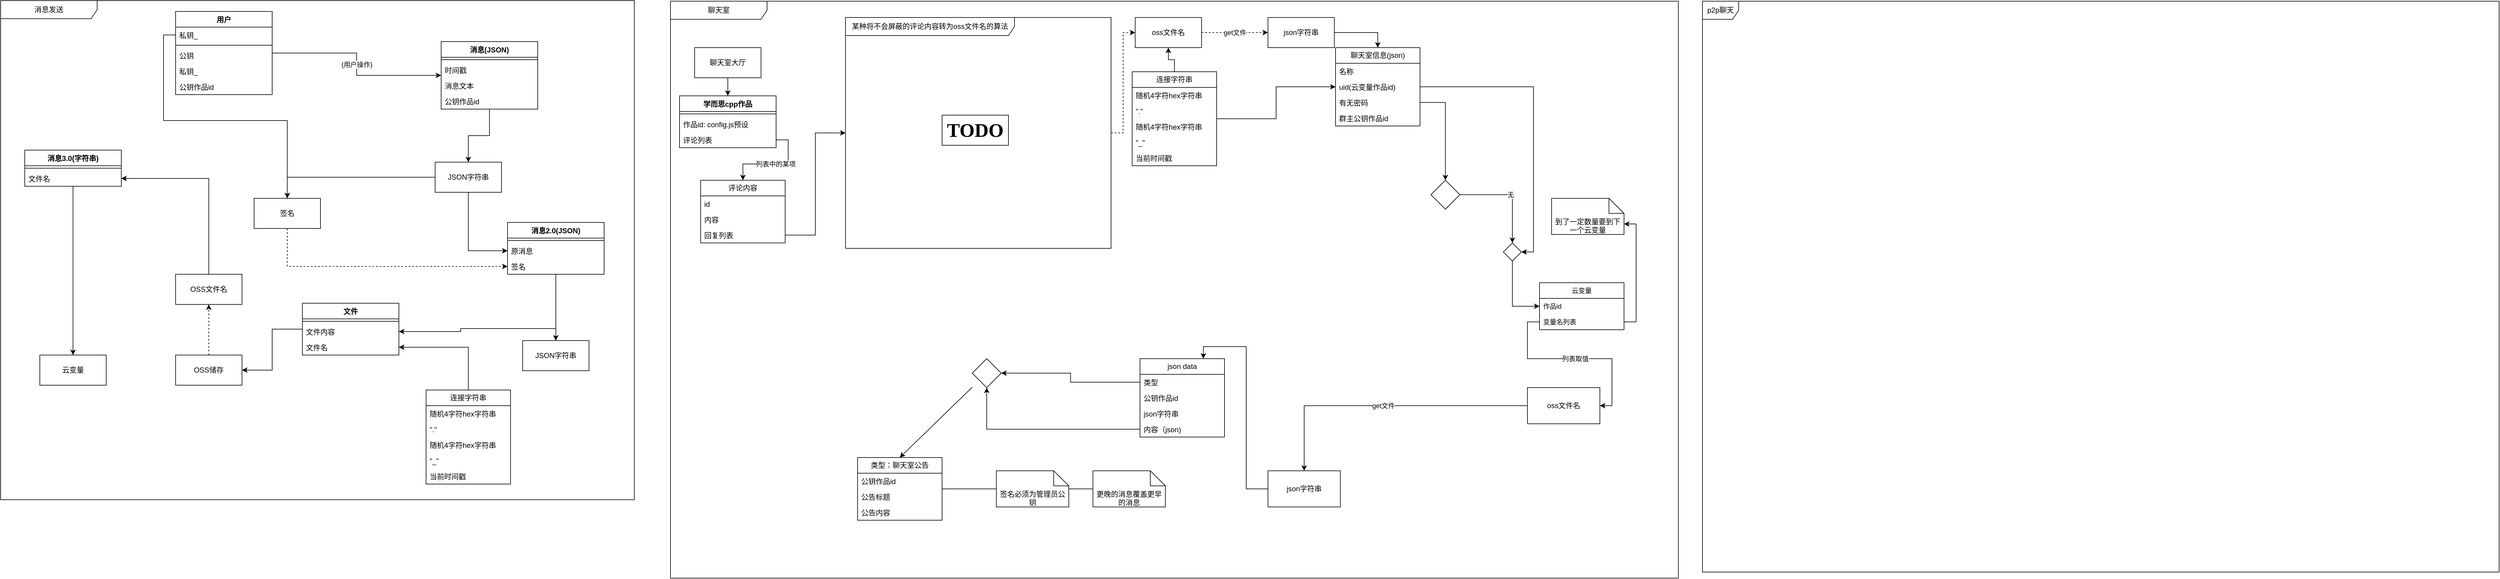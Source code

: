 <mxfile version="28.2.1">
  <diagram name="第 1 页" id="Tok3xOCYxD7B_LSYUCv_">
    <mxGraphModel dx="2442" dy="1125" grid="1" gridSize="10" guides="1" tooltips="1" connect="1" arrows="1" fold="1" page="1" pageScale="1" pageWidth="827" pageHeight="1169" math="0" shadow="0">
      <root>
        <mxCell id="0" />
        <mxCell id="1" parent="0" />
        <mxCell id="kA3QzVCFTja8NUtXptVE-20" value="(用户操作)" style="edgeStyle=orthogonalEdgeStyle;rounded=0;orthogonalLoop=1;jettySize=auto;html=1;" parent="1" source="kA3QzVCFTja8NUtXptVE-6" target="kA3QzVCFTja8NUtXptVE-15" edge="1">
          <mxGeometry relative="1" as="geometry" />
        </mxCell>
        <mxCell id="kA3QzVCFTja8NUtXptVE-6" value="用户" style="swimlane;fontStyle=1;align=center;verticalAlign=top;childLayout=stackLayout;horizontal=1;startSize=26;horizontalStack=0;resizeParent=1;resizeParentMax=0;resizeLast=0;collapsible=1;marginBottom=0;whiteSpace=wrap;html=1;" parent="1" vertex="1">
          <mxGeometry x="100" y="110" width="160" height="138" as="geometry" />
        </mxCell>
        <mxCell id="kA3QzVCFTja8NUtXptVE-7" value="私钥_" style="text;strokeColor=none;fillColor=none;align=left;verticalAlign=top;spacingLeft=4;spacingRight=4;overflow=hidden;rotatable=0;points=[[0,0.5],[1,0.5]];portConstraint=eastwest;whiteSpace=wrap;html=1;" parent="kA3QzVCFTja8NUtXptVE-6" vertex="1">
          <mxGeometry y="26" width="160" height="26" as="geometry" />
        </mxCell>
        <mxCell id="kA3QzVCFTja8NUtXptVE-8" value="" style="line;strokeWidth=1;fillColor=none;align=left;verticalAlign=middle;spacingTop=-1;spacingLeft=3;spacingRight=3;rotatable=0;labelPosition=right;points=[];portConstraint=eastwest;strokeColor=inherit;" parent="kA3QzVCFTja8NUtXptVE-6" vertex="1">
          <mxGeometry y="52" width="160" height="8" as="geometry" />
        </mxCell>
        <mxCell id="kA3QzVCFTja8NUtXptVE-9" value="公钥" style="text;strokeColor=none;fillColor=none;align=left;verticalAlign=top;spacingLeft=4;spacingRight=4;overflow=hidden;rotatable=0;points=[[0,0.5],[1,0.5]];portConstraint=eastwest;whiteSpace=wrap;html=1;" parent="kA3QzVCFTja8NUtXptVE-6" vertex="1">
          <mxGeometry y="60" width="160" height="26" as="geometry" />
        </mxCell>
        <mxCell id="kA3QzVCFTja8NUtXptVE-12" value="私钥_" style="text;strokeColor=none;fillColor=none;align=left;verticalAlign=top;spacingLeft=4;spacingRight=4;overflow=hidden;rotatable=0;points=[[0,0.5],[1,0.5]];portConstraint=eastwest;whiteSpace=wrap;html=1;" parent="kA3QzVCFTja8NUtXptVE-6" vertex="1">
          <mxGeometry y="86" width="160" height="26" as="geometry" />
        </mxCell>
        <mxCell id="kA3QzVCFTja8NUtXptVE-117" value="公钥作品id" style="text;strokeColor=none;fillColor=none;align=left;verticalAlign=top;spacingLeft=4;spacingRight=4;overflow=hidden;rotatable=0;points=[[0,0.5],[1,0.5]];portConstraint=eastwest;whiteSpace=wrap;html=1;" parent="kA3QzVCFTja8NUtXptVE-6" vertex="1">
          <mxGeometry y="112" width="160" height="26" as="geometry" />
        </mxCell>
        <mxCell id="kA3QzVCFTja8NUtXptVE-32" value="" style="edgeStyle=orthogonalEdgeStyle;rounded=0;orthogonalLoop=1;jettySize=auto;html=1;" parent="1" source="kA3QzVCFTja8NUtXptVE-15" target="kA3QzVCFTja8NUtXptVE-33" edge="1">
          <mxGeometry relative="1" as="geometry">
            <mxPoint x="240" y="570" as="targetPoint" />
          </mxGeometry>
        </mxCell>
        <mxCell id="kA3QzVCFTja8NUtXptVE-15" value="消息(JSON)" style="swimlane;fontStyle=1;align=center;verticalAlign=top;childLayout=stackLayout;horizontal=1;startSize=26;horizontalStack=0;resizeParent=1;resizeParentMax=0;resizeLast=0;collapsible=1;marginBottom=0;whiteSpace=wrap;html=1;" parent="1" vertex="1">
          <mxGeometry x="540" y="160" width="160" height="112" as="geometry" />
        </mxCell>
        <mxCell id="kA3QzVCFTja8NUtXptVE-17" value="" style="line;strokeWidth=1;fillColor=none;align=left;verticalAlign=middle;spacingTop=-1;spacingLeft=3;spacingRight=3;rotatable=0;labelPosition=right;points=[];portConstraint=eastwest;strokeColor=inherit;" parent="kA3QzVCFTja8NUtXptVE-15" vertex="1">
          <mxGeometry y="26" width="160" height="8" as="geometry" />
        </mxCell>
        <mxCell id="kA3QzVCFTja8NUtXptVE-18" value="时间戳" style="text;strokeColor=none;fillColor=none;align=left;verticalAlign=top;spacingLeft=4;spacingRight=4;overflow=hidden;rotatable=0;points=[[0,0.5],[1,0.5]];portConstraint=eastwest;whiteSpace=wrap;html=1;" parent="kA3QzVCFTja8NUtXptVE-15" vertex="1">
          <mxGeometry y="34" width="160" height="26" as="geometry" />
        </mxCell>
        <mxCell id="kA3QzVCFTja8NUtXptVE-19" value="消息文本" style="text;strokeColor=none;fillColor=none;align=left;verticalAlign=top;spacingLeft=4;spacingRight=4;overflow=hidden;rotatable=0;points=[[0,0.5],[1,0.5]];portConstraint=eastwest;whiteSpace=wrap;html=1;" parent="kA3QzVCFTja8NUtXptVE-15" vertex="1">
          <mxGeometry y="60" width="160" height="26" as="geometry" />
        </mxCell>
        <mxCell id="kA3QzVCFTja8NUtXptVE-21" value="公钥作品id" style="text;strokeColor=none;fillColor=none;align=left;verticalAlign=top;spacingLeft=4;spacingRight=4;overflow=hidden;rotatable=0;points=[[0,0.5],[1,0.5]];portConstraint=eastwest;whiteSpace=wrap;html=1;" parent="kA3QzVCFTja8NUtXptVE-15" vertex="1">
          <mxGeometry y="86" width="160" height="26" as="geometry" />
        </mxCell>
        <mxCell id="kA3QzVCFTja8NUtXptVE-40" value="" style="edgeStyle=orthogonalEdgeStyle;rounded=0;orthogonalLoop=1;jettySize=auto;html=1;" parent="1" source="kA3QzVCFTja8NUtXptVE-33" target="kA3QzVCFTja8NUtXptVE-38" edge="1">
          <mxGeometry relative="1" as="geometry" />
        </mxCell>
        <mxCell id="kA3QzVCFTja8NUtXptVE-44" style="edgeStyle=orthogonalEdgeStyle;rounded=0;orthogonalLoop=1;jettySize=auto;html=1;exitX=0;exitY=0.5;exitDx=0;exitDy=0;" parent="1" source="kA3QzVCFTja8NUtXptVE-33" target="kA3QzVCFTja8NUtXptVE-42" edge="1">
          <mxGeometry relative="1" as="geometry" />
        </mxCell>
        <mxCell id="kA3QzVCFTja8NUtXptVE-33" value="JSON字符串" style="html=1;whiteSpace=wrap;" parent="1" vertex="1">
          <mxGeometry x="530" y="360" width="110" height="50" as="geometry" />
        </mxCell>
        <mxCell id="kA3QzVCFTja8NUtXptVE-59" value="" style="edgeStyle=orthogonalEdgeStyle;rounded=0;orthogonalLoop=1;jettySize=auto;html=1;" parent="1" source="kA3QzVCFTja8NUtXptVE-35" target="kA3QzVCFTja8NUtXptVE-57" edge="1">
          <mxGeometry relative="1" as="geometry">
            <mxPoint x="760" y="533" as="targetPoint" />
          </mxGeometry>
        </mxCell>
        <mxCell id="kA3QzVCFTja8NUtXptVE-35" value="消息2.0(JSON)" style="swimlane;fontStyle=1;align=center;verticalAlign=top;childLayout=stackLayout;horizontal=1;startSize=26;horizontalStack=0;resizeParent=1;resizeParentMax=0;resizeLast=0;collapsible=1;marginBottom=0;whiteSpace=wrap;html=1;" parent="1" vertex="1">
          <mxGeometry x="650" y="460" width="160" height="86" as="geometry" />
        </mxCell>
        <mxCell id="kA3QzVCFTja8NUtXptVE-37" value="" style="line;strokeWidth=1;fillColor=none;align=left;verticalAlign=middle;spacingTop=-1;spacingLeft=3;spacingRight=3;rotatable=0;labelPosition=right;points=[];portConstraint=eastwest;strokeColor=inherit;" parent="kA3QzVCFTja8NUtXptVE-35" vertex="1">
          <mxGeometry y="26" width="160" height="8" as="geometry" />
        </mxCell>
        <mxCell id="kA3QzVCFTja8NUtXptVE-38" value="原消息" style="text;strokeColor=none;fillColor=none;align=left;verticalAlign=top;spacingLeft=4;spacingRight=4;overflow=hidden;rotatable=0;points=[[0,0.5],[1,0.5]];portConstraint=eastwest;whiteSpace=wrap;html=1;" parent="kA3QzVCFTja8NUtXptVE-35" vertex="1">
          <mxGeometry y="34" width="160" height="26" as="geometry" />
        </mxCell>
        <mxCell id="kA3QzVCFTja8NUtXptVE-41" value="签名" style="text;strokeColor=none;fillColor=none;align=left;verticalAlign=top;spacingLeft=4;spacingRight=4;overflow=hidden;rotatable=0;points=[[0,0.5],[1,0.5]];portConstraint=eastwest;whiteSpace=wrap;html=1;" parent="kA3QzVCFTja8NUtXptVE-35" vertex="1">
          <mxGeometry y="60" width="160" height="26" as="geometry" />
        </mxCell>
        <mxCell id="kA3QzVCFTja8NUtXptVE-46" value="" style="edgeStyle=orthogonalEdgeStyle;rounded=0;orthogonalLoop=1;jettySize=auto;html=1;exitX=0.5;exitY=1;exitDx=0;exitDy=0;dashed=1;" parent="1" source="kA3QzVCFTja8NUtXptVE-42" target="kA3QzVCFTja8NUtXptVE-41" edge="1">
          <mxGeometry relative="1" as="geometry">
            <mxPoint x="215" y="625" as="targetPoint" />
          </mxGeometry>
        </mxCell>
        <mxCell id="kA3QzVCFTja8NUtXptVE-42" value="签名" style="html=1;whiteSpace=wrap;" parent="1" vertex="1">
          <mxGeometry x="230" y="420" width="110" height="50" as="geometry" />
        </mxCell>
        <mxCell id="kA3QzVCFTja8NUtXptVE-43" style="edgeStyle=orthogonalEdgeStyle;rounded=0;orthogonalLoop=1;jettySize=auto;html=1;exitX=0;exitY=0.5;exitDx=0;exitDy=0;" parent="1" source="kA3QzVCFTja8NUtXptVE-7" target="kA3QzVCFTja8NUtXptVE-42" edge="1">
          <mxGeometry relative="1" as="geometry" />
        </mxCell>
        <mxCell id="kA3QzVCFTja8NUtXptVE-102" value="" style="edgeStyle=orthogonalEdgeStyle;rounded=0;orthogonalLoop=1;jettySize=auto;html=1;dashed=1;" parent="1" source="kA3QzVCFTja8NUtXptVE-51" target="kA3QzVCFTja8NUtXptVE-101" edge="1">
          <mxGeometry relative="1" as="geometry">
            <Array as="points">
              <mxPoint x="155" y="620" />
              <mxPoint x="155" y="620" />
            </Array>
          </mxGeometry>
        </mxCell>
        <mxCell id="kA3QzVCFTja8NUtXptVE-51" value="OSS储存" style="html=1;whiteSpace=wrap;" parent="1" vertex="1">
          <mxGeometry x="100" y="680" width="110" height="50" as="geometry" />
        </mxCell>
        <mxCell id="kA3QzVCFTja8NUtXptVE-100" value="" style="edgeStyle=orthogonalEdgeStyle;rounded=0;orthogonalLoop=1;jettySize=auto;html=1;" parent="1" source="kA3QzVCFTja8NUtXptVE-52" target="kA3QzVCFTja8NUtXptVE-51" edge="1">
          <mxGeometry relative="1" as="geometry">
            <mxPoint x="260" y="677" as="targetPoint" />
          </mxGeometry>
        </mxCell>
        <mxCell id="kA3QzVCFTja8NUtXptVE-52" value="文件" style="swimlane;fontStyle=1;align=center;verticalAlign=top;childLayout=stackLayout;horizontal=1;startSize=26;horizontalStack=0;resizeParent=1;resizeParentMax=0;resizeLast=0;collapsible=1;marginBottom=0;whiteSpace=wrap;html=1;" parent="1" vertex="1">
          <mxGeometry x="310" y="594" width="160" height="86" as="geometry" />
        </mxCell>
        <mxCell id="kA3QzVCFTja8NUtXptVE-54" value="" style="line;strokeWidth=1;fillColor=none;align=left;verticalAlign=middle;spacingTop=-1;spacingLeft=3;spacingRight=3;rotatable=0;labelPosition=right;points=[];portConstraint=eastwest;strokeColor=inherit;" parent="kA3QzVCFTja8NUtXptVE-52" vertex="1">
          <mxGeometry y="26" width="160" height="8" as="geometry" />
        </mxCell>
        <mxCell id="kA3QzVCFTja8NUtXptVE-56" value="文件内容" style="text;strokeColor=none;fillColor=none;align=left;verticalAlign=top;spacingLeft=4;spacingRight=4;overflow=hidden;rotatable=0;points=[[0,0.5],[1,0.5]];portConstraint=eastwest;whiteSpace=wrap;html=1;" parent="kA3QzVCFTja8NUtXptVE-52" vertex="1">
          <mxGeometry y="34" width="160" height="26" as="geometry" />
        </mxCell>
        <mxCell id="kA3QzVCFTja8NUtXptVE-62" value="文件名" style="text;strokeColor=none;fillColor=none;align=left;verticalAlign=top;spacingLeft=4;spacingRight=4;overflow=hidden;rotatable=0;points=[[0,0.5],[1,0.5]];portConstraint=eastwest;whiteSpace=wrap;html=1;" parent="kA3QzVCFTja8NUtXptVE-52" vertex="1">
          <mxGeometry y="60" width="160" height="26" as="geometry" />
        </mxCell>
        <mxCell id="kA3QzVCFTja8NUtXptVE-61" value="" style="edgeStyle=orthogonalEdgeStyle;rounded=0;orthogonalLoop=1;jettySize=auto;html=1;" parent="1" source="kA3QzVCFTja8NUtXptVE-57" target="kA3QzVCFTja8NUtXptVE-56" edge="1">
          <mxGeometry relative="1" as="geometry">
            <mxPoint x="550" y="695" as="targetPoint" />
          </mxGeometry>
        </mxCell>
        <mxCell id="kA3QzVCFTja8NUtXptVE-57" value="JSON字符串" style="html=1;whiteSpace=wrap;" parent="1" vertex="1">
          <mxGeometry x="675" y="656" width="110" height="50" as="geometry" />
        </mxCell>
        <mxCell id="kA3QzVCFTja8NUtXptVE-95" value="" style="edgeStyle=orthogonalEdgeStyle;rounded=0;orthogonalLoop=1;jettySize=auto;html=1;" parent="1" source="kA3QzVCFTja8NUtXptVE-80" target="kA3QzVCFTja8NUtXptVE-62" edge="1">
          <mxGeometry relative="1" as="geometry">
            <mxPoint x="210" y="812" as="targetPoint" />
          </mxGeometry>
        </mxCell>
        <mxCell id="kA3QzVCFTja8NUtXptVE-108" value="" style="edgeStyle=orthogonalEdgeStyle;rounded=0;orthogonalLoop=1;jettySize=auto;html=1;" parent="1" source="kA3QzVCFTja8NUtXptVE-101" target="kA3QzVCFTja8NUtXptVE-106" edge="1">
          <mxGeometry relative="1" as="geometry">
            <mxPoint x="70" y="625" as="targetPoint" />
          </mxGeometry>
        </mxCell>
        <mxCell id="kA3QzVCFTja8NUtXptVE-101" value="OSS文件名" style="html=1;whiteSpace=wrap;" parent="1" vertex="1">
          <mxGeometry x="100" y="546" width="110" height="50" as="geometry" />
        </mxCell>
        <mxCell id="kA3QzVCFTja8NUtXptVE-111" value="" style="edgeStyle=orthogonalEdgeStyle;rounded=0;orthogonalLoop=1;jettySize=auto;html=1;" parent="1" source="kA3QzVCFTja8NUtXptVE-103" target="kA3QzVCFTja8NUtXptVE-109" edge="1">
          <mxGeometry relative="1" as="geometry">
            <mxPoint x="-70" y="470" as="targetPoint" />
          </mxGeometry>
        </mxCell>
        <mxCell id="kA3QzVCFTja8NUtXptVE-103" value="消息3.0(字符串)" style="swimlane;fontStyle=1;align=center;verticalAlign=top;childLayout=stackLayout;horizontal=1;startSize=26;horizontalStack=0;resizeParent=1;resizeParentMax=0;resizeLast=0;collapsible=1;marginBottom=0;whiteSpace=wrap;html=1;" parent="1" vertex="1">
          <mxGeometry x="-150" y="340" width="160" height="60" as="geometry" />
        </mxCell>
        <mxCell id="kA3QzVCFTja8NUtXptVE-105" value="" style="line;strokeWidth=1;fillColor=none;align=left;verticalAlign=middle;spacingTop=-1;spacingLeft=3;spacingRight=3;rotatable=0;labelPosition=right;points=[];portConstraint=eastwest;strokeColor=inherit;" parent="kA3QzVCFTja8NUtXptVE-103" vertex="1">
          <mxGeometry y="26" width="160" height="8" as="geometry" />
        </mxCell>
        <mxCell id="kA3QzVCFTja8NUtXptVE-106" value="文件名" style="text;strokeColor=none;fillColor=none;align=left;verticalAlign=top;spacingLeft=4;spacingRight=4;overflow=hidden;rotatable=0;points=[[0,0.5],[1,0.5]];portConstraint=eastwest;whiteSpace=wrap;html=1;" parent="kA3QzVCFTja8NUtXptVE-103" vertex="1">
          <mxGeometry y="34" width="160" height="26" as="geometry" />
        </mxCell>
        <mxCell id="kA3QzVCFTja8NUtXptVE-151" value="消息发送" style="shape=umlFrame;whiteSpace=wrap;html=1;pointerEvents=0;recursiveResize=0;container=1;collapsible=0;width=160;" parent="1" vertex="1">
          <mxGeometry x="-190" y="92" width="1050" height="828" as="geometry" />
        </mxCell>
        <mxCell id="kA3QzVCFTja8NUtXptVE-109" value="云变量" style="html=1;whiteSpace=wrap;" parent="kA3QzVCFTja8NUtXptVE-151" vertex="1">
          <mxGeometry x="65" y="588" width="110" height="50" as="geometry" />
        </mxCell>
        <mxCell id="kA3QzVCFTja8NUtXptVE-80" value="连接字符串" style="swimlane;fontStyle=0;childLayout=stackLayout;horizontal=1;startSize=26;fillColor=none;horizontalStack=0;resizeParent=1;resizeParentMax=0;resizeLast=0;collapsible=1;marginBottom=0;whiteSpace=wrap;html=1;" parent="kA3QzVCFTja8NUtXptVE-151" vertex="1">
          <mxGeometry x="705" y="646" width="140" height="156" as="geometry" />
        </mxCell>
        <mxCell id="kA3QzVCFTja8NUtXptVE-86" value="随机4字符hex字符串" style="text;strokeColor=none;fillColor=none;align=left;verticalAlign=top;spacingLeft=4;spacingRight=4;overflow=hidden;rotatable=0;points=[[0,0.5],[1,0.5]];portConstraint=eastwest;whiteSpace=wrap;html=1;" parent="kA3QzVCFTja8NUtXptVE-80" vertex="1">
          <mxGeometry y="26" width="140" height="26" as="geometry" />
        </mxCell>
        <mxCell id="kA3QzVCFTja8NUtXptVE-81" value="&quot;.&quot;" style="text;strokeColor=none;fillColor=none;align=left;verticalAlign=top;spacingLeft=4;spacingRight=4;overflow=hidden;rotatable=0;points=[[0,0.5],[1,0.5]];portConstraint=eastwest;whiteSpace=wrap;html=1;" parent="kA3QzVCFTja8NUtXptVE-80" vertex="1">
          <mxGeometry y="52" width="140" height="26" as="geometry" />
        </mxCell>
        <mxCell id="kA3QzVCFTja8NUtXptVE-88" value="随机4字符hex字符串" style="text;strokeColor=none;fillColor=none;align=left;verticalAlign=top;spacingLeft=4;spacingRight=4;overflow=hidden;rotatable=0;points=[[0,0.5],[1,0.5]];portConstraint=eastwest;whiteSpace=wrap;html=1;" parent="kA3QzVCFTja8NUtXptVE-80" vertex="1">
          <mxGeometry y="78" width="140" height="26" as="geometry" />
        </mxCell>
        <mxCell id="kA3QzVCFTja8NUtXptVE-210" value="&quot;_&quot;" style="text;strokeColor=none;fillColor=none;align=left;verticalAlign=top;spacingLeft=4;spacingRight=4;overflow=hidden;rotatable=0;points=[[0,0.5],[1,0.5]];portConstraint=eastwest;whiteSpace=wrap;html=1;" parent="kA3QzVCFTja8NUtXptVE-80" vertex="1">
          <mxGeometry y="104" width="140" height="26" as="geometry" />
        </mxCell>
        <mxCell id="kA3QzVCFTja8NUtXptVE-209" value="当前时间戳" style="text;strokeColor=none;fillColor=none;align=left;verticalAlign=top;spacingLeft=4;spacingRight=4;overflow=hidden;rotatable=0;points=[[0,0.5],[1,0.5]];portConstraint=eastwest;whiteSpace=wrap;html=1;" parent="kA3QzVCFTja8NUtXptVE-80" vertex="1">
          <mxGeometry y="130" width="140" height="26" as="geometry" />
        </mxCell>
        <mxCell id="kA3QzVCFTja8NUtXptVE-152" value="聊天室" style="shape=umlFrame;whiteSpace=wrap;html=1;pointerEvents=0;recursiveResize=0;container=1;collapsible=0;width=160;" parent="1" vertex="1">
          <mxGeometry x="920" y="93" width="1670" height="957" as="geometry" />
        </mxCell>
        <mxCell id="kA3QzVCFTja8NUtXptVE-161" value="学而思cpp作品" style="swimlane;fontStyle=1;align=center;verticalAlign=top;childLayout=stackLayout;horizontal=1;startSize=26;horizontalStack=0;resizeParent=1;resizeParentMax=0;resizeLast=0;collapsible=1;marginBottom=0;whiteSpace=wrap;html=1;" parent="kA3QzVCFTja8NUtXptVE-152" vertex="1">
          <mxGeometry x="15" y="157" width="160" height="86" as="geometry" />
        </mxCell>
        <mxCell id="kA3QzVCFTja8NUtXptVE-163" value="" style="line;strokeWidth=1;fillColor=none;align=left;verticalAlign=middle;spacingTop=-1;spacingLeft=3;spacingRight=3;rotatable=0;labelPosition=right;points=[];portConstraint=eastwest;strokeColor=inherit;" parent="kA3QzVCFTja8NUtXptVE-161" vertex="1">
          <mxGeometry y="26" width="160" height="8" as="geometry" />
        </mxCell>
        <mxCell id="kA3QzVCFTja8NUtXptVE-164" value="作品id: config.js预设" style="text;strokeColor=none;fillColor=none;align=left;verticalAlign=top;spacingLeft=4;spacingRight=4;overflow=hidden;rotatable=0;points=[[0,0.5],[1,0.5]];portConstraint=eastwest;whiteSpace=wrap;html=1;" parent="kA3QzVCFTja8NUtXptVE-161" vertex="1">
          <mxGeometry y="34" width="160" height="26" as="geometry" />
        </mxCell>
        <mxCell id="kA3QzVCFTja8NUtXptVE-166" value="评论列表" style="text;strokeColor=none;fillColor=none;align=left;verticalAlign=top;spacingLeft=4;spacingRight=4;overflow=hidden;rotatable=0;points=[[0,0.5],[1,0.5]];portConstraint=eastwest;whiteSpace=wrap;html=1;" parent="kA3QzVCFTja8NUtXptVE-161" vertex="1">
          <mxGeometry y="60" width="160" height="26" as="geometry" />
        </mxCell>
        <mxCell id="kA3QzVCFTja8NUtXptVE-171" value="评论内容" style="swimlane;fontStyle=0;childLayout=stackLayout;horizontal=1;startSize=26;fillColor=none;horizontalStack=0;resizeParent=1;resizeParentMax=0;resizeLast=0;collapsible=1;marginBottom=0;whiteSpace=wrap;html=1;" parent="kA3QzVCFTja8NUtXptVE-152" vertex="1">
          <mxGeometry x="50" y="297" width="140" height="104" as="geometry" />
        </mxCell>
        <mxCell id="kA3QzVCFTja8NUtXptVE-172" value="id" style="text;strokeColor=none;fillColor=none;align=left;verticalAlign=top;spacingLeft=4;spacingRight=4;overflow=hidden;rotatable=0;points=[[0,0.5],[1,0.5]];portConstraint=eastwest;whiteSpace=wrap;html=1;" parent="kA3QzVCFTja8NUtXptVE-171" vertex="1">
          <mxGeometry y="26" width="140" height="26" as="geometry" />
        </mxCell>
        <mxCell id="kA3QzVCFTja8NUtXptVE-173" value="内容" style="text;strokeColor=none;fillColor=none;align=left;verticalAlign=top;spacingLeft=4;spacingRight=4;overflow=hidden;rotatable=0;points=[[0,0.5],[1,0.5]];portConstraint=eastwest;whiteSpace=wrap;html=1;" parent="kA3QzVCFTja8NUtXptVE-171" vertex="1">
          <mxGeometry y="52" width="140" height="26" as="geometry" />
        </mxCell>
        <mxCell id="kA3QzVCFTja8NUtXptVE-174" value="回复列表" style="text;strokeColor=none;fillColor=none;align=left;verticalAlign=top;spacingLeft=4;spacingRight=4;overflow=hidden;rotatable=0;points=[[0,0.5],[1,0.5]];portConstraint=eastwest;whiteSpace=wrap;html=1;" parent="kA3QzVCFTja8NUtXptVE-171" vertex="1">
          <mxGeometry y="78" width="140" height="26" as="geometry" />
        </mxCell>
        <mxCell id="kA3QzVCFTja8NUtXptVE-175" value="列表中的某项" style="edgeStyle=orthogonalEdgeStyle;rounded=0;orthogonalLoop=1;jettySize=auto;html=1;strokeColor=default;" parent="kA3QzVCFTja8NUtXptVE-152" source="kA3QzVCFTja8NUtXptVE-166" target="kA3QzVCFTja8NUtXptVE-171" edge="1">
          <mxGeometry relative="1" as="geometry" />
        </mxCell>
        <mxCell id="kA3QzVCFTja8NUtXptVE-178" value="" style="edgeStyle=orthogonalEdgeStyle;rounded=0;orthogonalLoop=1;jettySize=auto;html=1;" parent="kA3QzVCFTja8NUtXptVE-152" source="kA3QzVCFTja8NUtXptVE-176" target="kA3QzVCFTja8NUtXptVE-161" edge="1">
          <mxGeometry relative="1" as="geometry">
            <mxPoint x="225" y="102" as="targetPoint" />
          </mxGeometry>
        </mxCell>
        <mxCell id="kA3QzVCFTja8NUtXptVE-176" value="聊天室大厅" style="html=1;whiteSpace=wrap;" parent="kA3QzVCFTja8NUtXptVE-152" vertex="1">
          <mxGeometry x="40" y="77" width="110" height="50" as="geometry" />
        </mxCell>
        <mxCell id="kA3QzVCFTja8NUtXptVE-182" style="edgeStyle=orthogonalEdgeStyle;rounded=0;orthogonalLoop=1;jettySize=auto;html=1;exitX=1;exitY=0.5;exitDx=0;exitDy=0;" parent="kA3QzVCFTja8NUtXptVE-152" source="kA3QzVCFTja8NUtXptVE-174" target="kA3QzVCFTja8NUtXptVE-184" edge="1">
          <mxGeometry relative="1" as="geometry">
            <mxPoint x="180" y="-63" as="targetPoint" />
          </mxGeometry>
        </mxCell>
        <mxCell id="kA3QzVCFTja8NUtXptVE-187" value="" style="edgeStyle=orthogonalEdgeStyle;rounded=0;orthogonalLoop=1;jettySize=auto;html=1;dashed=1;" parent="kA3QzVCFTja8NUtXptVE-152" source="kA3QzVCFTja8NUtXptVE-184" target="kA3QzVCFTja8NUtXptVE-185" edge="1">
          <mxGeometry relative="1" as="geometry">
            <mxPoint x="970" y="218.5" as="targetPoint" />
          </mxGeometry>
        </mxCell>
        <mxCell id="kA3QzVCFTja8NUtXptVE-184" value="某种将不会屏蔽的评论内容转为oss文件名的算法" style="shape=umlFrame;whiteSpace=wrap;html=1;pointerEvents=0;width=280;height=30;" parent="kA3QzVCFTja8NUtXptVE-152" vertex="1">
          <mxGeometry x="290" y="27" width="440" height="383" as="geometry" />
        </mxCell>
        <mxCell id="kA3QzVCFTja8NUtXptVE-190" value="get文件" style="edgeStyle=orthogonalEdgeStyle;rounded=0;orthogonalLoop=1;jettySize=auto;html=1;dashed=1;" parent="kA3QzVCFTja8NUtXptVE-152" source="kA3QzVCFTja8NUtXptVE-185" target="kA3QzVCFTja8NUtXptVE-188" edge="1">
          <mxGeometry relative="1" as="geometry" />
        </mxCell>
        <mxCell id="kA3QzVCFTja8NUtXptVE-185" value="oss文件名" style="html=1;whiteSpace=wrap;" parent="kA3QzVCFTja8NUtXptVE-152" vertex="1">
          <mxGeometry x="770" y="27" width="110" height="50" as="geometry" />
        </mxCell>
        <mxCell id="kA3QzVCFTja8NUtXptVE-199" value="" style="edgeStyle=orthogonalEdgeStyle;rounded=0;orthogonalLoop=1;jettySize=auto;html=1;entryX=0.5;entryY=0;entryDx=0;entryDy=0;" parent="kA3QzVCFTja8NUtXptVE-152" source="kA3QzVCFTja8NUtXptVE-188" target="kA3QzVCFTja8NUtXptVE-191" edge="1">
          <mxGeometry relative="1" as="geometry" />
        </mxCell>
        <mxCell id="kA3QzVCFTja8NUtXptVE-188" value="json字符串" style="html=1;whiteSpace=wrap;" parent="kA3QzVCFTja8NUtXptVE-152" vertex="1">
          <mxGeometry x="990" y="27" width="110" height="50" as="geometry" />
        </mxCell>
        <mxCell id="kA3QzVCFTja8NUtXptVE-191" value="聊天室信息(json)" style="swimlane;fontStyle=0;childLayout=stackLayout;horizontal=1;startSize=26;fillColor=none;horizontalStack=0;resizeParent=1;resizeParentMax=0;resizeLast=0;collapsible=1;marginBottom=0;whiteSpace=wrap;html=1;" parent="kA3QzVCFTja8NUtXptVE-152" vertex="1">
          <mxGeometry x="1102" y="77" width="140" height="130" as="geometry" />
        </mxCell>
        <mxCell id="kA3QzVCFTja8NUtXptVE-192" value="名称" style="text;strokeColor=none;fillColor=none;align=left;verticalAlign=top;spacingLeft=4;spacingRight=4;overflow=hidden;rotatable=0;points=[[0,0.5],[1,0.5]];portConstraint=eastwest;whiteSpace=wrap;html=1;" parent="kA3QzVCFTja8NUtXptVE-191" vertex="1">
          <mxGeometry y="26" width="140" height="26" as="geometry" />
        </mxCell>
        <mxCell id="kA3QzVCFTja8NUtXptVE-196" value="uid(云变量作品id)" style="text;strokeColor=none;fillColor=none;align=left;verticalAlign=top;spacingLeft=4;spacingRight=4;overflow=hidden;rotatable=0;points=[[0,0.5],[1,0.5]];portConstraint=eastwest;whiteSpace=wrap;html=1;" parent="kA3QzVCFTja8NUtXptVE-191" vertex="1">
          <mxGeometry y="52" width="140" height="26" as="geometry" />
        </mxCell>
        <mxCell id="kA3QzVCFTja8NUtXptVE-197" value="有无密码" style="text;strokeColor=none;fillColor=none;align=left;verticalAlign=top;spacingLeft=4;spacingRight=4;overflow=hidden;rotatable=0;points=[[0,0.5],[1,0.5]];portConstraint=eastwest;whiteSpace=wrap;html=1;" parent="kA3QzVCFTja8NUtXptVE-191" vertex="1">
          <mxGeometry y="78" width="140" height="26" as="geometry" />
        </mxCell>
        <mxCell id="kA3QzVCFTja8NUtXptVE-198" value="群主公钥作品id" style="text;strokeColor=none;fillColor=none;align=left;verticalAlign=top;spacingLeft=4;spacingRight=4;overflow=hidden;rotatable=0;points=[[0,0.5],[1,0.5]];portConstraint=eastwest;whiteSpace=wrap;html=1;" parent="kA3QzVCFTja8NUtXptVE-191" vertex="1">
          <mxGeometry y="104" width="140" height="26" as="geometry" />
        </mxCell>
        <mxCell id="kA3QzVCFTja8NUtXptVE-201" value="TODO" style="html=1;whiteSpace=wrap;fontSize=32;fontFamily=Lucida Console;horizontal=1;fontStyle=1" parent="kA3QzVCFTja8NUtXptVE-152" vertex="1">
          <mxGeometry x="450" y="189" width="110" height="50" as="geometry" />
        </mxCell>
        <mxCell id="kA3QzVCFTja8NUtXptVE-217" value="" style="edgeStyle=orthogonalEdgeStyle;rounded=0;orthogonalLoop=1;jettySize=auto;html=1;strokeColor=default;" parent="kA3QzVCFTja8NUtXptVE-152" source="kA3QzVCFTja8NUtXptVE-211" target="kA3QzVCFTja8NUtXptVE-185" edge="1">
          <mxGeometry relative="1" as="geometry" />
        </mxCell>
        <mxCell id="kA3QzVCFTja8NUtXptVE-224" value="" style="edgeStyle=orthogonalEdgeStyle;shape=connector;rounded=0;orthogonalLoop=1;jettySize=auto;html=1;align=center;verticalAlign=middle;fontFamily=Helvetica;fontSize=11;fontColor=default;labelBackgroundColor=default;endArrow=classic;" parent="kA3QzVCFTja8NUtXptVE-152" source="kA3QzVCFTja8NUtXptVE-211" target="kA3QzVCFTja8NUtXptVE-196" edge="1">
          <mxGeometry relative="1" as="geometry">
            <mxPoint x="985" y="255" as="targetPoint" />
          </mxGeometry>
        </mxCell>
        <mxCell id="kA3QzVCFTja8NUtXptVE-211" value="连接字符串" style="swimlane;fontStyle=0;childLayout=stackLayout;horizontal=1;startSize=26;fillColor=none;horizontalStack=0;resizeParent=1;resizeParentMax=0;resizeLast=0;collapsible=1;marginBottom=0;whiteSpace=wrap;html=1;" parent="kA3QzVCFTja8NUtXptVE-152" vertex="1">
          <mxGeometry x="765" y="117" width="140" height="156" as="geometry" />
        </mxCell>
        <mxCell id="kA3QzVCFTja8NUtXptVE-212" value="随机4字符hex字符串" style="text;strokeColor=none;fillColor=none;align=left;verticalAlign=top;spacingLeft=4;spacingRight=4;overflow=hidden;rotatable=0;points=[[0,0.5],[1,0.5]];portConstraint=eastwest;whiteSpace=wrap;html=1;" parent="kA3QzVCFTja8NUtXptVE-211" vertex="1">
          <mxGeometry y="26" width="140" height="26" as="geometry" />
        </mxCell>
        <mxCell id="kA3QzVCFTja8NUtXptVE-213" value="&quot;.&quot;" style="text;strokeColor=none;fillColor=none;align=left;verticalAlign=top;spacingLeft=4;spacingRight=4;overflow=hidden;rotatable=0;points=[[0,0.5],[1,0.5]];portConstraint=eastwest;whiteSpace=wrap;html=1;" parent="kA3QzVCFTja8NUtXptVE-211" vertex="1">
          <mxGeometry y="52" width="140" height="26" as="geometry" />
        </mxCell>
        <mxCell id="kA3QzVCFTja8NUtXptVE-214" value="随机4字符hex字符串" style="text;strokeColor=none;fillColor=none;align=left;verticalAlign=top;spacingLeft=4;spacingRight=4;overflow=hidden;rotatable=0;points=[[0,0.5],[1,0.5]];portConstraint=eastwest;whiteSpace=wrap;html=1;" parent="kA3QzVCFTja8NUtXptVE-211" vertex="1">
          <mxGeometry y="78" width="140" height="26" as="geometry" />
        </mxCell>
        <mxCell id="kA3QzVCFTja8NUtXptVE-215" value="&quot;_&quot;" style="text;strokeColor=none;fillColor=none;align=left;verticalAlign=top;spacingLeft=4;spacingRight=4;overflow=hidden;rotatable=0;points=[[0,0.5],[1,0.5]];portConstraint=eastwest;whiteSpace=wrap;html=1;" parent="kA3QzVCFTja8NUtXptVE-211" vertex="1">
          <mxGeometry y="104" width="140" height="26" as="geometry" />
        </mxCell>
        <mxCell id="kA3QzVCFTja8NUtXptVE-216" value="当前时间戳" style="text;strokeColor=none;fillColor=none;align=left;verticalAlign=top;spacingLeft=4;spacingRight=4;overflow=hidden;rotatable=0;points=[[0,0.5],[1,0.5]];portConstraint=eastwest;whiteSpace=wrap;html=1;" parent="kA3QzVCFTja8NUtXptVE-211" vertex="1">
          <mxGeometry y="130" width="140" height="26" as="geometry" />
        </mxCell>
        <mxCell id="kA3QzVCFTja8NUtXptVE-225" value="云变量" style="swimlane;fontStyle=0;childLayout=stackLayout;horizontal=1;startSize=26;fillColor=none;horizontalStack=0;resizeParent=1;resizeParentMax=0;resizeLast=0;collapsible=1;marginBottom=0;whiteSpace=wrap;html=1;fontFamily=Helvetica;fontSize=11;fontColor=default;labelBackgroundColor=default;" parent="kA3QzVCFTja8NUtXptVE-152" vertex="1">
          <mxGeometry x="1440" y="467" width="140" height="78" as="geometry" />
        </mxCell>
        <mxCell id="kA3QzVCFTja8NUtXptVE-226" value="作品id" style="text;strokeColor=none;fillColor=none;align=left;verticalAlign=top;spacingLeft=4;spacingRight=4;overflow=hidden;rotatable=0;points=[[0,0.5],[1,0.5]];portConstraint=eastwest;whiteSpace=wrap;html=1;fontFamily=Helvetica;fontSize=11;fontColor=default;labelBackgroundColor=default;" parent="kA3QzVCFTja8NUtXptVE-225" vertex="1">
          <mxGeometry y="26" width="140" height="26" as="geometry" />
        </mxCell>
        <mxCell id="kA3QzVCFTja8NUtXptVE-228" value="变量名列表" style="text;strokeColor=none;fillColor=none;align=left;verticalAlign=top;spacingLeft=4;spacingRight=4;overflow=hidden;rotatable=0;points=[[0,0.5],[1,0.5]];portConstraint=eastwest;whiteSpace=wrap;html=1;fontFamily=Helvetica;fontSize=11;fontColor=default;labelBackgroundColor=default;" parent="kA3QzVCFTja8NUtXptVE-225" vertex="1">
          <mxGeometry y="52" width="140" height="26" as="geometry" />
        </mxCell>
        <mxCell id="kA3QzVCFTja8NUtXptVE-229" value="" style="edgeStyle=orthogonalEdgeStyle;shape=connector;rounded=0;orthogonalLoop=1;jettySize=auto;html=1;align=center;verticalAlign=middle;fontFamily=Helvetica;fontSize=11;fontColor=default;labelBackgroundColor=default;endArrow=classic;" parent="kA3QzVCFTja8NUtXptVE-152" source="U6o0cNdOuhgVfjZ4WJGQ-6" target="kA3QzVCFTja8NUtXptVE-226" edge="1">
          <mxGeometry relative="1" as="geometry" />
        </mxCell>
        <mxCell id="9sGCfyWkoXdZDg2rzQ4G-16" value="get文件" style="edgeStyle=orthogonalEdgeStyle;rounded=0;orthogonalLoop=1;jettySize=auto;html=1;" parent="kA3QzVCFTja8NUtXptVE-152" source="9sGCfyWkoXdZDg2rzQ4G-1" target="9sGCfyWkoXdZDg2rzQ4G-6" edge="1">
          <mxGeometry relative="1" as="geometry" />
        </mxCell>
        <mxCell id="9sGCfyWkoXdZDg2rzQ4G-1" value="oss文件名" style="rounded=0;whiteSpace=wrap;html=1;" parent="kA3QzVCFTja8NUtXptVE-152" vertex="1">
          <mxGeometry x="1420" y="641" width="120" height="60" as="geometry" />
        </mxCell>
        <mxCell id="9sGCfyWkoXdZDg2rzQ4G-2" value="列表取值" style="edgeStyle=orthogonalEdgeStyle;rounded=0;orthogonalLoop=1;jettySize=auto;html=1;exitX=0;exitY=0.5;exitDx=0;exitDy=0;entryX=1;entryY=0.5;entryDx=0;entryDy=0;" parent="kA3QzVCFTja8NUtXptVE-152" source="kA3QzVCFTja8NUtXptVE-228" target="9sGCfyWkoXdZDg2rzQ4G-1" edge="1">
          <mxGeometry relative="1" as="geometry" />
        </mxCell>
        <mxCell id="9sGCfyWkoXdZDg2rzQ4G-17" value="" style="edgeStyle=orthogonalEdgeStyle;rounded=0;orthogonalLoop=1;jettySize=auto;html=1;entryX=0.75;entryY=0;entryDx=0;entryDy=0;" parent="kA3QzVCFTja8NUtXptVE-152" source="9sGCfyWkoXdZDg2rzQ4G-6" target="9sGCfyWkoXdZDg2rzQ4G-12" edge="1">
          <mxGeometry relative="1" as="geometry" />
        </mxCell>
        <mxCell id="9sGCfyWkoXdZDg2rzQ4G-6" value="json字符串" style="rounded=0;whiteSpace=wrap;html=1;" parent="kA3QzVCFTja8NUtXptVE-152" vertex="1">
          <mxGeometry x="990" y="779" width="120" height="60" as="geometry" />
        </mxCell>
        <mxCell id="9sGCfyWkoXdZDg2rzQ4G-12" value="json data" style="swimlane;fontStyle=0;childLayout=stackLayout;horizontal=1;startSize=26;fillColor=none;horizontalStack=0;resizeParent=1;resizeParentMax=0;resizeLast=0;collapsible=1;marginBottom=0;whiteSpace=wrap;html=1;" parent="kA3QzVCFTja8NUtXptVE-152" vertex="1">
          <mxGeometry x="778" y="593" width="140" height="130" as="geometry" />
        </mxCell>
        <mxCell id="9sGCfyWkoXdZDg2rzQ4G-13" value="类型" style="text;strokeColor=none;fillColor=none;align=left;verticalAlign=top;spacingLeft=4;spacingRight=4;overflow=hidden;rotatable=0;points=[[0,0.5],[1,0.5]];portConstraint=eastwest;whiteSpace=wrap;html=1;" parent="9sGCfyWkoXdZDg2rzQ4G-12" vertex="1">
          <mxGeometry y="26" width="140" height="26" as="geometry" />
        </mxCell>
        <mxCell id="9sGCfyWkoXdZDg2rzQ4G-14" value="公钥作品id" style="text;strokeColor=none;fillColor=none;align=left;verticalAlign=top;spacingLeft=4;spacingRight=4;overflow=hidden;rotatable=0;points=[[0,0.5],[1,0.5]];portConstraint=eastwest;whiteSpace=wrap;html=1;" parent="9sGCfyWkoXdZDg2rzQ4G-12" vertex="1">
          <mxGeometry y="52" width="140" height="26" as="geometry" />
        </mxCell>
        <mxCell id="9sGCfyWkoXdZDg2rzQ4G-15" value="json字符串" style="text;strokeColor=none;fillColor=none;align=left;verticalAlign=top;spacingLeft=4;spacingRight=4;overflow=hidden;rotatable=0;points=[[0,0.5],[1,0.5]];portConstraint=eastwest;whiteSpace=wrap;html=1;" parent="9sGCfyWkoXdZDg2rzQ4G-12" vertex="1">
          <mxGeometry y="78" width="140" height="26" as="geometry" />
        </mxCell>
        <mxCell id="H96E7y6IG59dgLwb0Voc-10" value="内容（json)" style="text;strokeColor=none;fillColor=none;align=left;verticalAlign=top;spacingLeft=4;spacingRight=4;overflow=hidden;rotatable=0;points=[[0,0.5],[1,0.5]];portConstraint=eastwest;whiteSpace=wrap;html=1;" parent="9sGCfyWkoXdZDg2rzQ4G-12" vertex="1">
          <mxGeometry y="104" width="140" height="26" as="geometry" />
        </mxCell>
        <mxCell id="9sGCfyWkoXdZDg2rzQ4G-20" value="" style="strokeWidth=1;html=1;shape=mxgraph.flowchart.decision;whiteSpace=wrap;" parent="kA3QzVCFTja8NUtXptVE-152" vertex="1">
          <mxGeometry x="500" y="593" width="48" height="48" as="geometry" />
        </mxCell>
        <mxCell id="H96E7y6IG59dgLwb0Voc-12" style="rounded=0;orthogonalLoop=1;jettySize=auto;html=1;entryX=0.5;entryY=0;entryDx=0;entryDy=0;" parent="kA3QzVCFTja8NUtXptVE-152" source="9sGCfyWkoXdZDg2rzQ4G-20" target="H96E7y6IG59dgLwb0Voc-6" edge="1">
          <mxGeometry relative="1" as="geometry">
            <mxPoint x="1218" y="492" as="sourcePoint" />
          </mxGeometry>
        </mxCell>
        <mxCell id="H96E7y6IG59dgLwb0Voc-24" value="" style="edgeStyle=orthogonalEdgeStyle;rounded=0;orthogonalLoop=1;jettySize=auto;html=1;endArrow=none;endFill=0;" parent="kA3QzVCFTja8NUtXptVE-152" source="H96E7y6IG59dgLwb0Voc-6" target="H96E7y6IG59dgLwb0Voc-19" edge="1">
          <mxGeometry relative="1" as="geometry" />
        </mxCell>
        <mxCell id="H96E7y6IG59dgLwb0Voc-6" value="类型：聊天室公告" style="swimlane;fontStyle=0;childLayout=stackLayout;horizontal=1;startSize=26;fillColor=none;horizontalStack=0;resizeParent=1;resizeParentMax=0;resizeLast=0;collapsible=1;marginBottom=0;whiteSpace=wrap;html=1;" parent="kA3QzVCFTja8NUtXptVE-152" vertex="1">
          <mxGeometry x="310" y="757" width="140" height="104" as="geometry" />
        </mxCell>
        <mxCell id="H96E7y6IG59dgLwb0Voc-7" value="公钥作品id" style="text;strokeColor=none;fillColor=none;align=left;verticalAlign=top;spacingLeft=4;spacingRight=4;overflow=hidden;rotatable=0;points=[[0,0.5],[1,0.5]];portConstraint=eastwest;whiteSpace=wrap;html=1;" parent="H96E7y6IG59dgLwb0Voc-6" vertex="1">
          <mxGeometry y="26" width="140" height="26" as="geometry" />
        </mxCell>
        <mxCell id="vrut9EW3QFdRl1cphrMs-3" value="公告标题" style="text;strokeColor=none;fillColor=none;align=left;verticalAlign=top;spacingLeft=4;spacingRight=4;overflow=hidden;rotatable=0;points=[[0,0.5],[1,0.5]];portConstraint=eastwest;whiteSpace=wrap;html=1;" parent="H96E7y6IG59dgLwb0Voc-6" vertex="1">
          <mxGeometry y="52" width="140" height="26" as="geometry" />
        </mxCell>
        <mxCell id="vrut9EW3QFdRl1cphrMs-2" value="公告内容" style="text;strokeColor=none;fillColor=none;align=left;verticalAlign=top;spacingLeft=4;spacingRight=4;overflow=hidden;rotatable=0;points=[[0,0.5],[1,0.5]];portConstraint=eastwest;whiteSpace=wrap;html=1;" parent="H96E7y6IG59dgLwb0Voc-6" vertex="1">
          <mxGeometry y="78" width="140" height="26" as="geometry" />
        </mxCell>
        <mxCell id="H96E7y6IG59dgLwb0Voc-11" style="edgeStyle=orthogonalEdgeStyle;rounded=0;orthogonalLoop=1;jettySize=auto;html=1;exitX=0;exitY=0.5;exitDx=0;exitDy=0;entryX=0.5;entryY=1;entryDx=0;entryDy=0;entryPerimeter=0;" parent="kA3QzVCFTja8NUtXptVE-152" source="H96E7y6IG59dgLwb0Voc-10" target="9sGCfyWkoXdZDg2rzQ4G-20" edge="1">
          <mxGeometry relative="1" as="geometry" />
        </mxCell>
        <mxCell id="H96E7y6IG59dgLwb0Voc-13" style="edgeStyle=orthogonalEdgeStyle;rounded=0;orthogonalLoop=1;jettySize=auto;html=1;exitX=0;exitY=0.5;exitDx=0;exitDy=0;entryX=1;entryY=0.5;entryDx=0;entryDy=0;entryPerimeter=0;" parent="kA3QzVCFTja8NUtXptVE-152" source="9sGCfyWkoXdZDg2rzQ4G-13" target="9sGCfyWkoXdZDg2rzQ4G-20" edge="1">
          <mxGeometry relative="1" as="geometry" />
        </mxCell>
        <mxCell id="H96E7y6IG59dgLwb0Voc-19" value="签名必须为管理员公钥" style="shape=note2;boundedLbl=1;whiteSpace=wrap;html=1;size=25;verticalAlign=top;align=center;" parent="kA3QzVCFTja8NUtXptVE-152" vertex="1">
          <mxGeometry x="540" y="779" width="120" height="60" as="geometry" />
        </mxCell>
        <mxCell id="H96E7y6IG59dgLwb0Voc-23" value="" style="edgeStyle=orthogonalEdgeStyle;rounded=0;orthogonalLoop=1;jettySize=auto;html=1;endArrow=none;endFill=0;" parent="kA3QzVCFTja8NUtXptVE-152" source="H96E7y6IG59dgLwb0Voc-22" target="H96E7y6IG59dgLwb0Voc-19" edge="1">
          <mxGeometry relative="1" as="geometry" />
        </mxCell>
        <mxCell id="H96E7y6IG59dgLwb0Voc-22" value="更晚的消息覆盖更早的消息" style="shape=note2;boundedLbl=1;whiteSpace=wrap;html=1;size=25;verticalAlign=top;align=center;" parent="kA3QzVCFTja8NUtXptVE-152" vertex="1">
          <mxGeometry x="700" y="779" width="120" height="60" as="geometry" />
        </mxCell>
        <mxCell id="H96E7y6IG59dgLwb0Voc-27" value="到了一定数量要到下一个云变量" style="shape=note2;boundedLbl=1;whiteSpace=wrap;html=1;size=25;verticalAlign=top;align=center;" parent="kA3QzVCFTja8NUtXptVE-152" vertex="1">
          <mxGeometry x="1460" y="327" width="120" height="60" as="geometry" />
        </mxCell>
        <mxCell id="H96E7y6IG59dgLwb0Voc-28" style="edgeStyle=orthogonalEdgeStyle;rounded=0;orthogonalLoop=1;jettySize=auto;html=1;entryX=0;entryY=0;entryDx=120;entryDy=42.5;entryPerimeter=0;" parent="kA3QzVCFTja8NUtXptVE-152" source="kA3QzVCFTja8NUtXptVE-228" target="H96E7y6IG59dgLwb0Voc-27" edge="1">
          <mxGeometry relative="1" as="geometry" />
        </mxCell>
        <mxCell id="U6o0cNdOuhgVfjZ4WJGQ-2" value="" style="strokeWidth=1;html=1;shape=mxgraph.flowchart.decision;whiteSpace=wrap;" vertex="1" parent="kA3QzVCFTja8NUtXptVE-152">
          <mxGeometry x="1260" y="297" width="48" height="48" as="geometry" />
        </mxCell>
        <mxCell id="U6o0cNdOuhgVfjZ4WJGQ-3" style="edgeStyle=orthogonalEdgeStyle;rounded=0;orthogonalLoop=1;jettySize=auto;html=1;exitX=1;exitY=0.5;exitDx=0;exitDy=0;" edge="1" parent="kA3QzVCFTja8NUtXptVE-152" source="kA3QzVCFTja8NUtXptVE-197" target="U6o0cNdOuhgVfjZ4WJGQ-2">
          <mxGeometry relative="1" as="geometry" />
        </mxCell>
        <mxCell id="U6o0cNdOuhgVfjZ4WJGQ-4" style="edgeStyle=orthogonalEdgeStyle;rounded=0;orthogonalLoop=1;jettySize=auto;html=1;exitX=1;exitY=0.5;exitDx=0;exitDy=0;entryX=1;entryY=0.5;entryDx=0;entryDy=0;" edge="1" parent="kA3QzVCFTja8NUtXptVE-152" source="kA3QzVCFTja8NUtXptVE-196" target="U6o0cNdOuhgVfjZ4WJGQ-6">
          <mxGeometry relative="1" as="geometry" />
        </mxCell>
        <mxCell id="U6o0cNdOuhgVfjZ4WJGQ-5" value="无" style="edgeStyle=orthogonalEdgeStyle;shape=connector;rounded=0;orthogonalLoop=1;jettySize=auto;html=1;align=center;verticalAlign=middle;fontFamily=Helvetica;fontSize=11;fontColor=default;labelBackgroundColor=default;endArrow=classic;" edge="1" parent="kA3QzVCFTja8NUtXptVE-152" source="U6o0cNdOuhgVfjZ4WJGQ-2" target="U6o0cNdOuhgVfjZ4WJGQ-6">
          <mxGeometry relative="1" as="geometry">
            <mxPoint x="2104" y="458" as="sourcePoint" />
            <mxPoint x="2360" y="599" as="targetPoint" />
          </mxGeometry>
        </mxCell>
        <mxCell id="U6o0cNdOuhgVfjZ4WJGQ-6" value="" style="rhombus;" vertex="1" parent="kA3QzVCFTja8NUtXptVE-152">
          <mxGeometry x="1380" y="401" width="30" height="30" as="geometry" />
        </mxCell>
        <mxCell id="U6o0cNdOuhgVfjZ4WJGQ-1" value="p2p聊天" style="shape=umlFrame;whiteSpace=wrap;html=1;pointerEvents=0;" vertex="1" parent="1">
          <mxGeometry x="2630" y="93" width="1320" height="947" as="geometry" />
        </mxCell>
      </root>
    </mxGraphModel>
  </diagram>
</mxfile>
